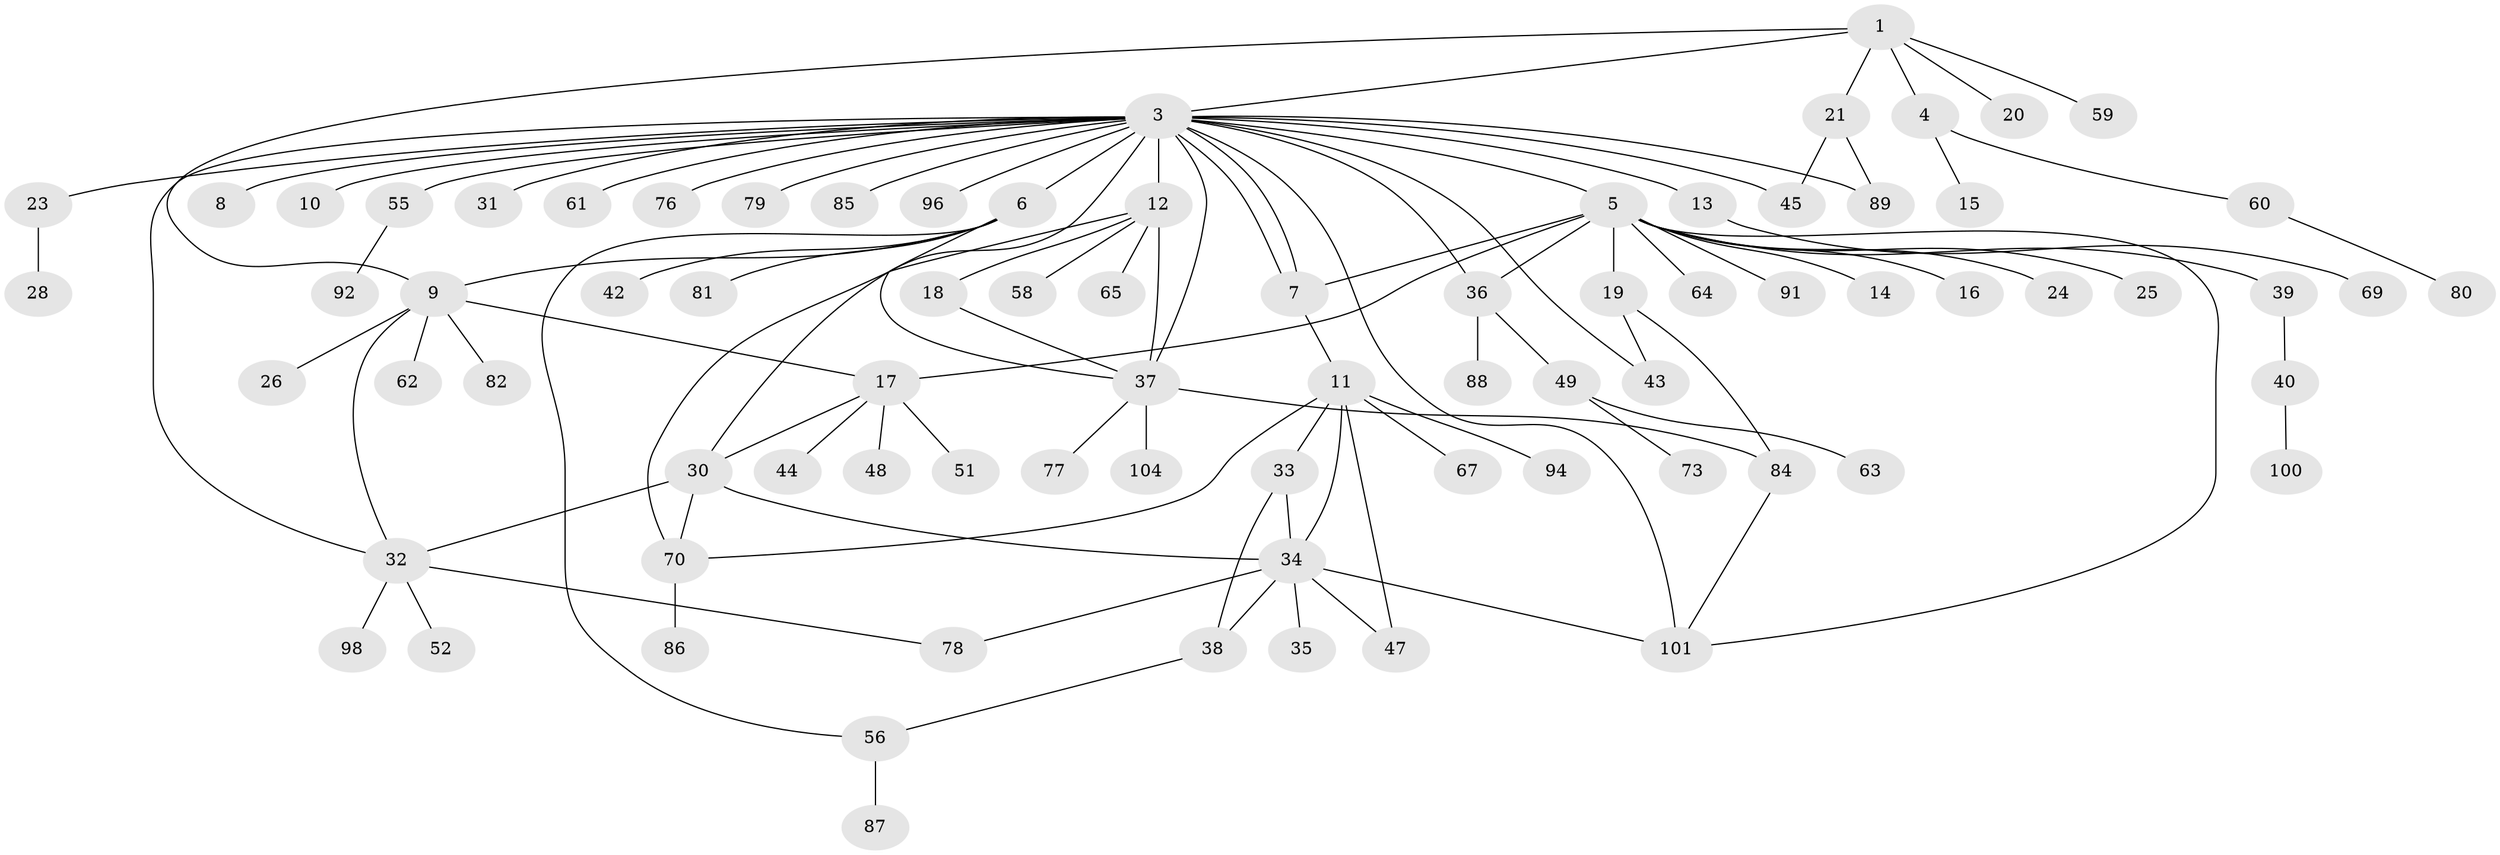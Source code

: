 // Generated by graph-tools (version 1.1) at 2025/23/03/03/25 07:23:53]
// undirected, 80 vertices, 105 edges
graph export_dot {
graph [start="1"]
  node [color=gray90,style=filled];
  1 [super="+2"];
  3 [super="+27"];
  4 [super="+97"];
  5 [super="+22"];
  6 [super="+53"];
  7 [super="+103"];
  8;
  9 [super="+29"];
  10;
  11 [super="+74"];
  12 [super="+99"];
  13;
  14;
  15;
  16;
  17 [super="+41"];
  18;
  19 [super="+66"];
  20;
  21 [super="+50"];
  23;
  24;
  25;
  26;
  28;
  30 [super="+46"];
  31;
  32 [super="+95"];
  33;
  34 [super="+71"];
  35;
  36 [super="+75"];
  37 [super="+83"];
  38 [super="+93"];
  39;
  40 [super="+68"];
  42;
  43 [super="+54"];
  44;
  45;
  47;
  48;
  49;
  51;
  52;
  55 [super="+57"];
  56;
  58;
  59 [super="+90"];
  60 [super="+72"];
  61;
  62;
  63;
  64;
  65;
  67;
  69;
  70;
  73;
  76;
  77;
  78;
  79 [super="+102"];
  80;
  81;
  82;
  84;
  85;
  86;
  87;
  88;
  89;
  91;
  92;
  94;
  96;
  98;
  100;
  101;
  104;
  1 -- 3;
  1 -- 4;
  1 -- 9;
  1 -- 20;
  1 -- 21;
  1 -- 59;
  3 -- 5 [weight=2];
  3 -- 6;
  3 -- 7;
  3 -- 7;
  3 -- 8;
  3 -- 10;
  3 -- 12 [weight=2];
  3 -- 13;
  3 -- 23;
  3 -- 32;
  3 -- 36;
  3 -- 43;
  3 -- 45;
  3 -- 61;
  3 -- 76;
  3 -- 79;
  3 -- 85;
  3 -- 89;
  3 -- 96;
  3 -- 101;
  3 -- 37;
  3 -- 55;
  3 -- 30;
  3 -- 31;
  4 -- 15;
  4 -- 60;
  5 -- 7;
  5 -- 14;
  5 -- 16;
  5 -- 17;
  5 -- 19;
  5 -- 24;
  5 -- 36;
  5 -- 39;
  5 -- 64;
  5 -- 91;
  5 -- 101;
  5 -- 25;
  6 -- 42;
  6 -- 81;
  6 -- 37;
  6 -- 56;
  6 -- 9;
  7 -- 11;
  9 -- 17;
  9 -- 26;
  9 -- 32;
  9 -- 62;
  9 -- 82;
  11 -- 33;
  11 -- 47;
  11 -- 67;
  11 -- 70;
  11 -- 94;
  11 -- 34;
  12 -- 18;
  12 -- 58;
  12 -- 65;
  12 -- 70 [weight=2];
  12 -- 37;
  13 -- 69;
  17 -- 30;
  17 -- 44;
  17 -- 48;
  17 -- 51;
  18 -- 37;
  19 -- 84;
  19 -- 43;
  21 -- 45;
  21 -- 89;
  23 -- 28;
  30 -- 32;
  30 -- 70;
  30 -- 34;
  32 -- 52;
  32 -- 98;
  32 -- 78;
  33 -- 34;
  33 -- 38;
  34 -- 35;
  34 -- 78;
  34 -- 38;
  34 -- 101;
  34 -- 47;
  36 -- 49;
  36 -- 88;
  37 -- 77;
  37 -- 84;
  37 -- 104;
  38 -- 56;
  39 -- 40;
  40 -- 100;
  49 -- 63;
  49 -- 73;
  55 -- 92;
  56 -- 87;
  60 -- 80;
  70 -- 86;
  84 -- 101;
}
